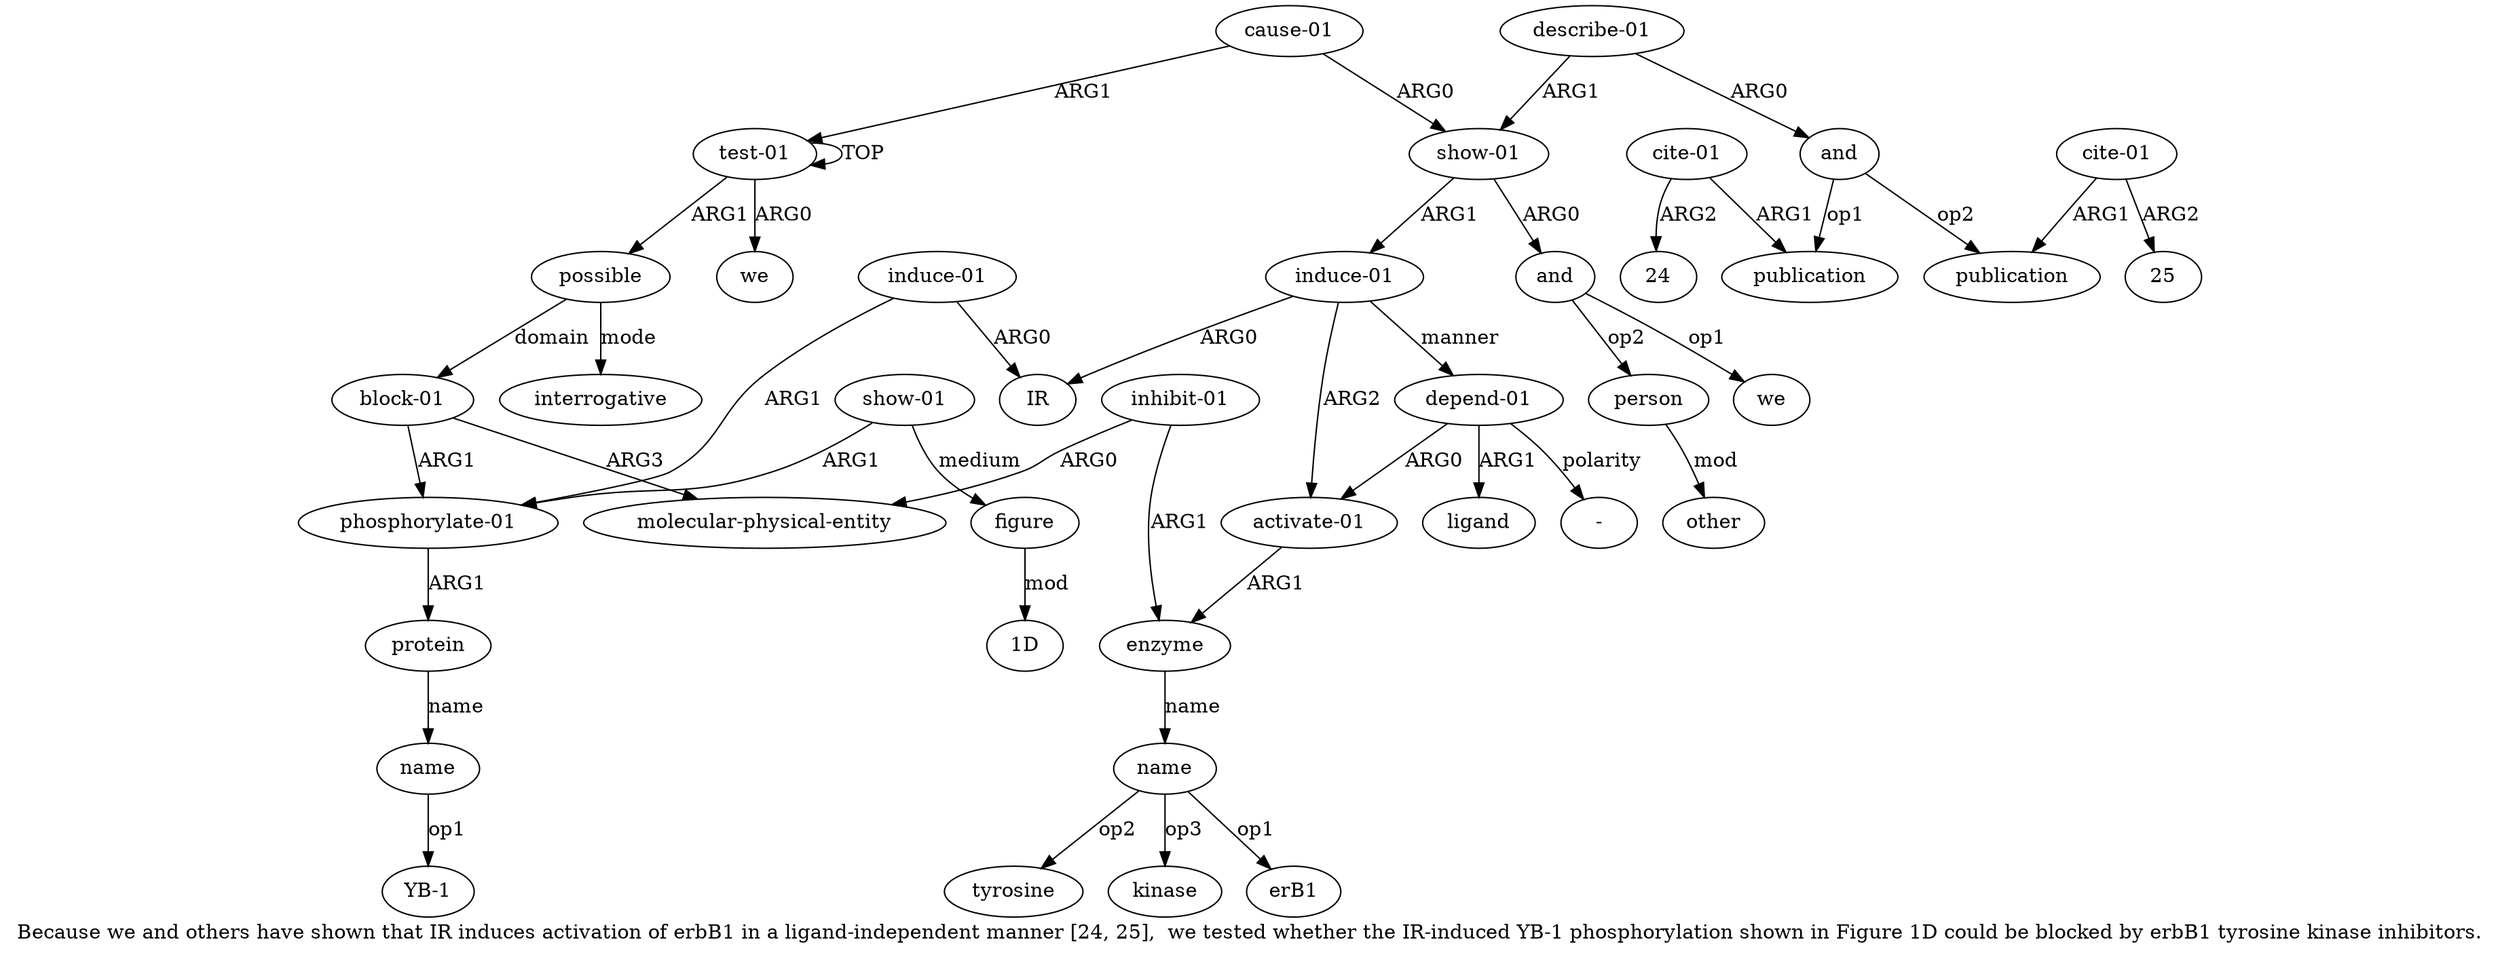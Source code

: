 digraph  {
	graph [label="Because we and others have shown that IR induces activation of erbB1 in a ligand-independent manner [24, 25],  we tested whether \
the IR-induced YB-1 phosphorylation shown in Figure 1D could be blocked by erbB1 tyrosine kinase inhibitors."];
	node [label="\N"];
	a20	 [color=black,
		gold_ind=20,
		gold_label=other,
		label=other,
		test_ind=20,
		test_label=other];
	a21	 [color=black,
		gold_ind=21,
		gold_label="induce-01",
		label="induce-01",
		test_ind=21,
		test_label="induce-01"];
	a22	 [color=black,
		gold_ind=22,
		gold_label="activate-01",
		label="activate-01",
		test_ind=22,
		test_label="activate-01"];
	a21 -> a22 [key=0,
	color=black,
	gold_label=ARG2,
	label=ARG2,
	test_label=ARG2];
a23 [color=black,
	gold_ind=23,
	gold_label="depend-01",
	label="depend-01",
	test_ind=23,
	test_label="depend-01"];
a21 -> a23 [key=0,
color=black,
gold_label=manner,
label=manner,
test_label=manner];
a8 [color=black,
gold_ind=8,
gold_label=IR,
label=IR,
test_ind=8,
test_label=IR];
a21 -> a8 [key=0,
color=black,
gold_label=ARG0,
label=ARG0,
test_label=ARG0];
a13 [color=black,
gold_ind=13,
gold_label=enzyme,
label=enzyme,
test_ind=13,
test_label=enzyme];
a22 -> a13 [key=0,
color=black,
gold_label=ARG1,
label=ARG1,
test_label=ARG1];
a23 -> a22 [key=0,
color=black,
gold_label=ARG0,
label=ARG0,
test_label=ARG0];
a24 [color=black,
gold_ind=24,
gold_label=ligand,
label=ligand,
test_ind=24,
test_label=ligand];
a23 -> a24 [key=0,
color=black,
gold_label=ARG1,
label=ARG1,
test_label=ARG1];
"a23 -" [color=black,
gold_ind=-1,
gold_label="-",
label="-",
test_ind=-1,
test_label="-"];
a23 -> "a23 -" [key=0,
color=black,
gold_label=polarity,
label=polarity,
test_label=polarity];
a25 [color=black,
gold_ind=25,
gold_label="describe-01",
label="describe-01",
test_ind=25,
test_label="describe-01"];
a26 [color=black,
gold_ind=26,
gold_label=and,
label=and,
test_ind=26,
test_label=and];
a25 -> a26 [key=0,
color=black,
gold_label=ARG0,
label=ARG0,
test_label=ARG0];
a16 [color=black,
gold_ind=16,
gold_label="show-01",
label="show-01",
test_ind=16,
test_label="show-01"];
a25 -> a16 [key=0,
color=black,
gold_label=ARG1,
label=ARG1,
test_label=ARG1];
a27 [color=black,
gold_ind=27,
gold_label=publication,
label=publication,
test_ind=27,
test_label=publication];
a26 -> a27 [key=0,
color=black,
gold_label=op1,
label=op1,
test_label=op1];
a29 [color=black,
gold_ind=29,
gold_label=publication,
label=publication,
test_ind=29,
test_label=publication];
a26 -> a29 [key=0,
color=black,
gold_label=op2,
label=op2,
test_label=op2];
a28 [color=black,
gold_ind=28,
gold_label="cite-01",
label="cite-01",
test_ind=28,
test_label="cite-01"];
a28 -> a27 [key=0,
color=black,
gold_label=ARG1,
label=ARG1,
test_label=ARG1];
"a28 24" [color=black,
gold_ind=-1,
gold_label=24,
label=24,
test_ind=-1,
test_label=24];
a28 -> "a28 24" [key=0,
color=black,
gold_label=ARG2,
label=ARG2,
test_label=ARG2];
"a14 erB1" [color=black,
gold_ind=-1,
gold_label=erB1,
label=erB1,
test_ind=-1,
test_label=erB1];
a30 [color=black,
gold_ind=30,
gold_label="cite-01",
label="cite-01",
test_ind=30,
test_label="cite-01"];
a30 -> a29 [key=0,
color=black,
gold_label=ARG1,
label=ARG1,
test_label=ARG1];
"a30 25" [color=black,
gold_ind=-1,
gold_label=25,
label=25,
test_ind=-1,
test_label=25];
a30 -> "a30 25" [key=0,
color=black,
gold_label=ARG2,
label=ARG2,
test_label=ARG2];
"a2 interrogative" [color=black,
gold_ind=-1,
gold_label=interrogative,
label=interrogative,
test_ind=-1,
test_label=interrogative];
"a10 1D" [color=black,
gold_ind=-1,
gold_label="1D",
label="1D",
test_ind=-1,
test_label="1D"];
a15 [color=black,
gold_ind=15,
gold_label="cause-01",
label="cause-01",
test_ind=15,
test_label="cause-01"];
a15 -> a16 [key=0,
color=black,
gold_label=ARG0,
label=ARG0,
test_label=ARG0];
a0 [color=black,
gold_ind=0,
gold_label="test-01",
label="test-01",
test_ind=0,
test_label="test-01"];
a15 -> a0 [key=0,
color=black,
gold_label=ARG1,
label=ARG1,
test_label=ARG1];
a14 [color=black,
gold_ind=14,
gold_label=name,
label=name,
test_ind=14,
test_label=name];
a14 -> "a14 erB1" [key=0,
color=black,
gold_label=op1,
label=op1,
test_label=op1];
"a14 tyrosine" [color=black,
gold_ind=-1,
gold_label=tyrosine,
label=tyrosine,
test_ind=-1,
test_label=tyrosine];
a14 -> "a14 tyrosine" [key=0,
color=black,
gold_label=op2,
label=op2,
test_label=op2];
"a14 kinase" [color=black,
gold_ind=-1,
gold_label=kinase,
label=kinase,
test_ind=-1,
test_label=kinase];
a14 -> "a14 kinase" [key=0,
color=black,
gold_label=op3,
label=op3,
test_label=op3];
a17 [color=black,
gold_ind=17,
gold_label=and,
label=and,
test_ind=17,
test_label=and];
a19 [color=black,
gold_ind=19,
gold_label=person,
label=person,
test_ind=19,
test_label=person];
a17 -> a19 [key=0,
color=black,
gold_label=op2,
label=op2,
test_label=op2];
a18 [color=black,
gold_ind=18,
gold_label=we,
label=we,
test_ind=18,
test_label=we];
a17 -> a18 [key=0,
color=black,
gold_label=op1,
label=op1,
test_label=op1];
a16 -> a21 [key=0,
color=black,
gold_label=ARG1,
label=ARG1,
test_label=ARG1];
a16 -> a17 [key=0,
color=black,
gold_label=ARG0,
label=ARG0,
test_label=ARG0];
a11 [color=black,
gold_ind=11,
gold_label="molecular-physical-entity",
label="molecular-physical-entity",
test_ind=11,
test_label="molecular-physical-entity"];
a10 [color=black,
gold_ind=10,
gold_label=figure,
label=figure,
test_ind=10,
test_label=figure];
a10 -> "a10 1D" [key=0,
color=black,
gold_label=mod,
label=mod,
test_label=mod];
a13 -> a14 [key=0,
color=black,
gold_label=name,
label=name,
test_label=name];
a12 [color=black,
gold_ind=12,
gold_label="inhibit-01",
label="inhibit-01",
test_ind=12,
test_label="inhibit-01"];
a12 -> a11 [key=0,
color=black,
gold_label=ARG0,
label=ARG0,
test_label=ARG0];
a12 -> a13 [key=0,
color=black,
gold_label=ARG1,
label=ARG1,
test_label=ARG1];
a19 -> a20 [key=0,
color=black,
gold_label=mod,
label=mod,
test_label=mod];
a1 [color=black,
gold_ind=1,
gold_label=we,
label=we,
test_ind=1,
test_label=we];
a0 -> a1 [key=0,
color=black,
gold_label=ARG0,
label=ARG0,
test_label=ARG0];
a0 -> a0 [key=0,
color=black,
gold_label=TOP,
label=TOP,
test_label=TOP];
a2 [color=black,
gold_ind=2,
gold_label=possible,
label=possible,
test_ind=2,
test_label=possible];
a0 -> a2 [key=0,
color=black,
gold_label=ARG1,
label=ARG1,
test_label=ARG1];
a3 [color=black,
gold_ind=3,
gold_label="block-01",
label="block-01",
test_ind=3,
test_label="block-01"];
a3 -> a11 [key=0,
color=black,
gold_label=ARG3,
label=ARG3,
test_label=ARG3];
a4 [color=black,
gold_ind=4,
gold_label="phosphorylate-01",
label="phosphorylate-01",
test_ind=4,
test_label="phosphorylate-01"];
a3 -> a4 [key=0,
color=black,
gold_label=ARG1,
label=ARG1,
test_label=ARG1];
a2 -> "a2 interrogative" [key=0,
color=black,
gold_label=mode,
label=mode,
test_label=mode];
a2 -> a3 [key=0,
color=black,
gold_label=domain,
label=domain,
test_label=domain];
a5 [color=black,
gold_ind=5,
gold_label=protein,
label=protein,
test_ind=5,
test_label=protein];
a6 [color=black,
gold_ind=6,
gold_label=name,
label=name,
test_ind=6,
test_label=name];
a5 -> a6 [key=0,
color=black,
gold_label=name,
label=name,
test_label=name];
a4 -> a5 [key=0,
color=black,
gold_label=ARG1,
label=ARG1,
test_label=ARG1];
a7 [color=black,
gold_ind=7,
gold_label="induce-01",
label="induce-01",
test_ind=7,
test_label="induce-01"];
a7 -> a4 [key=0,
color=black,
gold_label=ARG1,
label=ARG1,
test_label=ARG1];
a7 -> a8 [key=0,
color=black,
gold_label=ARG0,
label=ARG0,
test_label=ARG0];
"a6 YB-1" [color=black,
gold_ind=-1,
gold_label="YB-1",
label="YB-1",
test_ind=-1,
test_label="YB-1"];
a6 -> "a6 YB-1" [key=0,
color=black,
gold_label=op1,
label=op1,
test_label=op1];
a9 [color=black,
gold_ind=9,
gold_label="show-01",
label="show-01",
test_ind=9,
test_label="show-01"];
a9 -> a10 [key=0,
color=black,
gold_label=medium,
label=medium,
test_label=medium];
a9 -> a4 [key=0,
color=black,
gold_label=ARG1,
label=ARG1,
test_label=ARG1];
}
